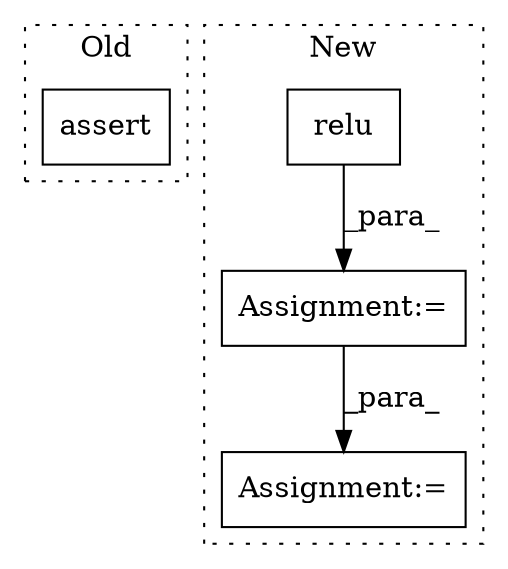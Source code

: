 digraph G {
subgraph cluster0 {
1 [label="assert" a="6" s="7575" l="7" shape="box"];
label = "Old";
style="dotted";
}
subgraph cluster1 {
2 [label="relu" a="32" s="3588,3605" l="5,1" shape="box"];
3 [label="Assignment:=" a="7" s="3613" l="1" shape="box"];
4 [label="Assignment:=" a="7" s="3737" l="1" shape="box"];
label = "New";
style="dotted";
}
2 -> 3 [label="_para_"];
3 -> 4 [label="_para_"];
}